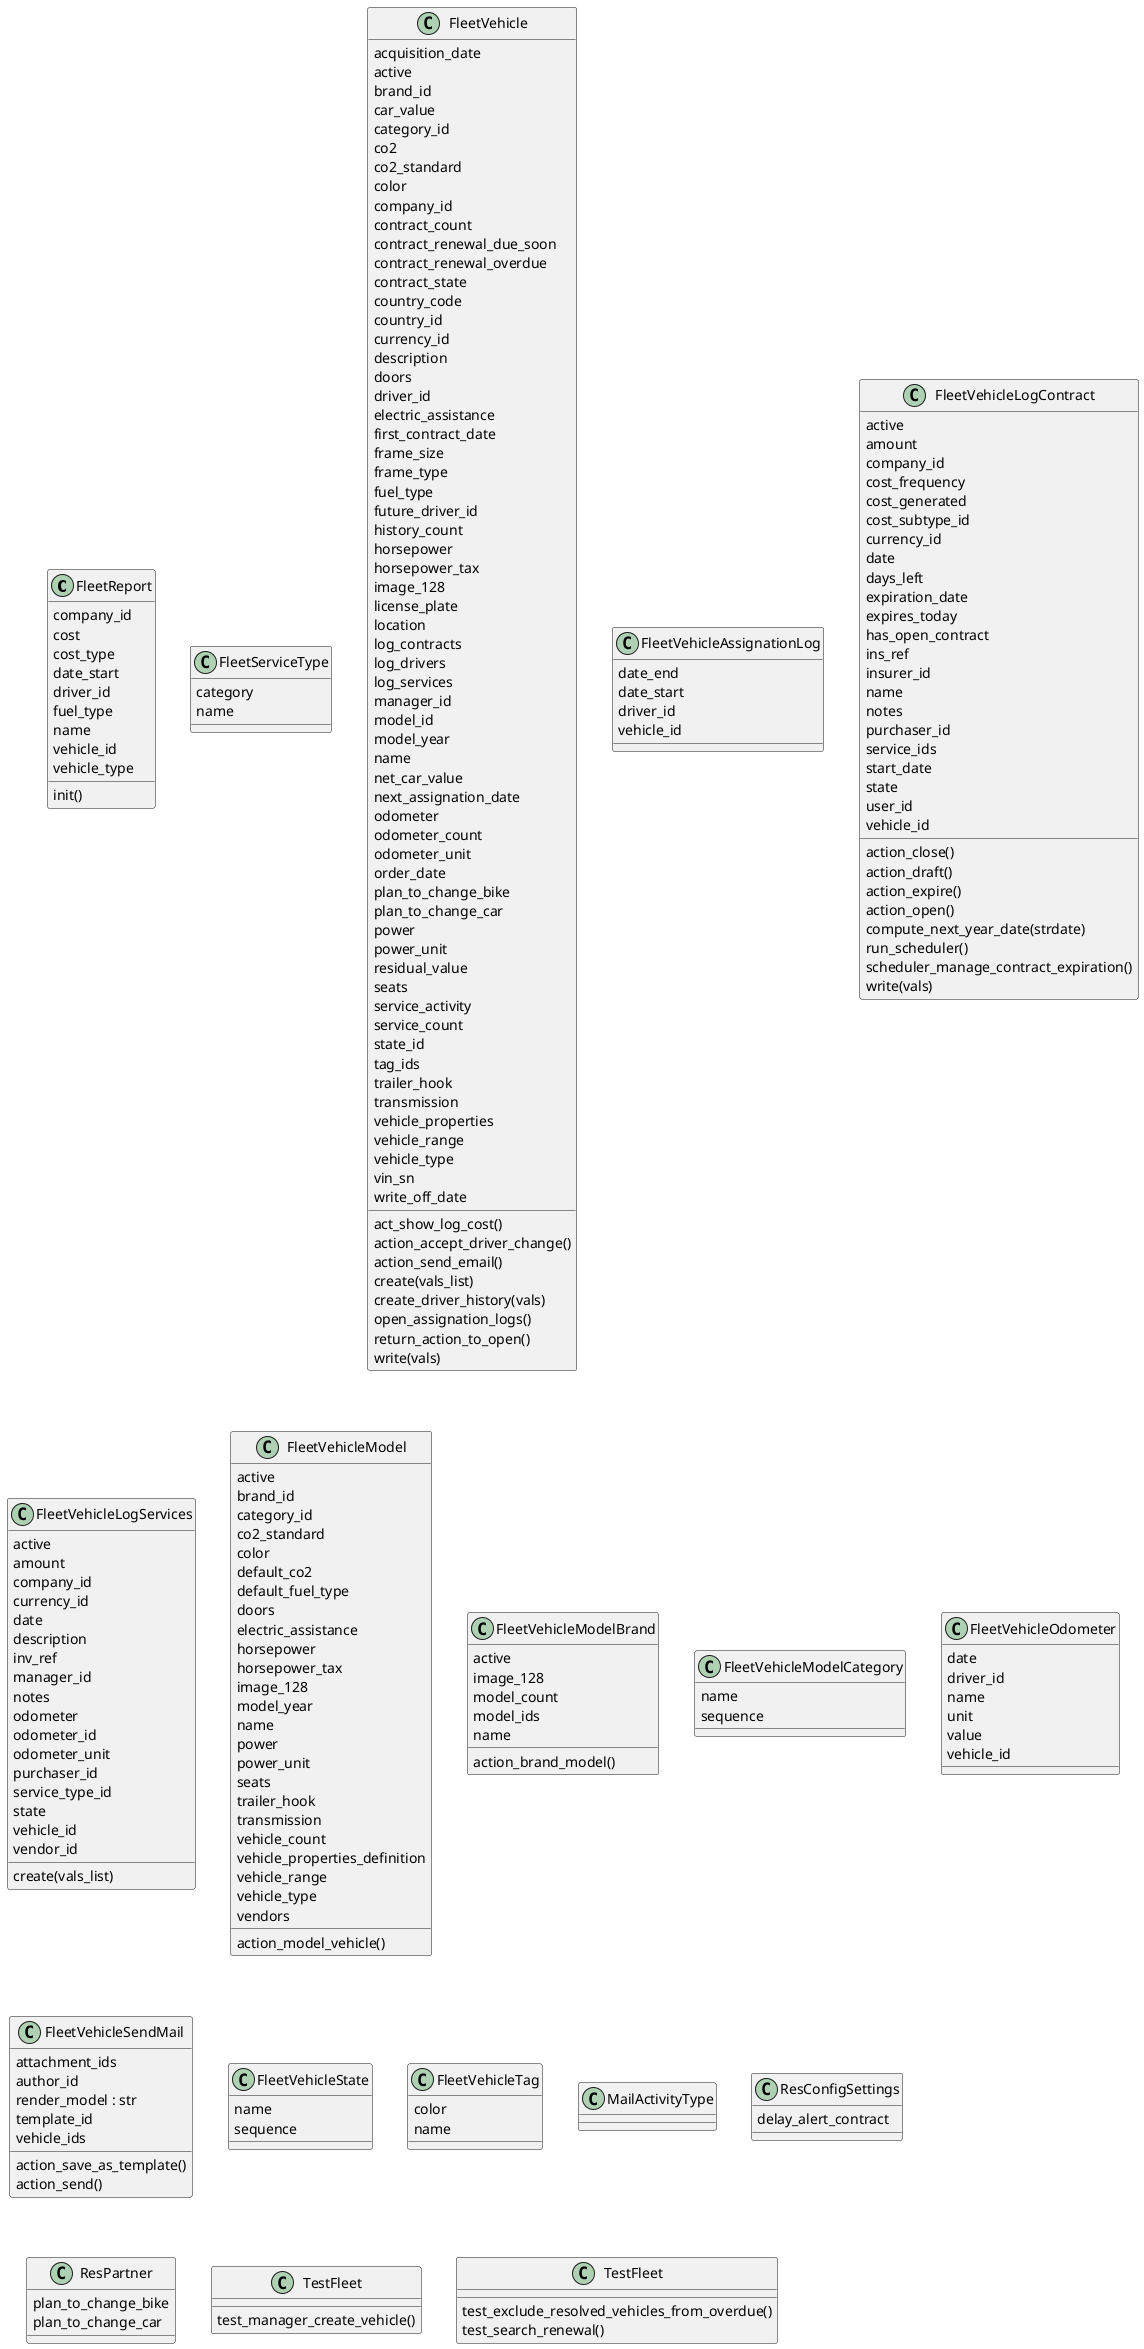 @startuml classes_fleet
set namespaceSeparator none
class "FleetReport" as odoo_src.odoo.addons.fleet.report.fleet_report.FleetReport {
  company_id
  cost
  cost_type
  date_start
  driver_id
  fuel_type
  name
  vehicle_id
  vehicle_type
  init()
}
class "FleetServiceType" as odoo_src.odoo.addons.fleet.models.fleet_service_type.FleetServiceType {
  category
  name
}
class "FleetVehicle" as odoo_src.odoo.addons.fleet.models.fleet_vehicle.FleetVehicle {
  acquisition_date
  active
  brand_id
  car_value
  category_id
  co2
  co2_standard
  color
  company_id
  contract_count
  contract_renewal_due_soon
  contract_renewal_overdue
  contract_state
  country_code
  country_id
  currency_id
  description
  doors
  driver_id
  electric_assistance
  first_contract_date
  frame_size
  frame_type
  fuel_type
  future_driver_id
  history_count
  horsepower
  horsepower_tax
  image_128
  license_plate
  location
  log_contracts
  log_drivers
  log_services
  manager_id
  model_id
  model_year
  name
  net_car_value
  next_assignation_date
  odometer
  odometer_count
  odometer_unit
  order_date
  plan_to_change_bike
  plan_to_change_car
  power
  power_unit
  residual_value
  seats
  service_activity
  service_count
  state_id
  tag_ids
  trailer_hook
  transmission
  vehicle_properties
  vehicle_range
  vehicle_type
  vin_sn
  write_off_date
  act_show_log_cost()
  action_accept_driver_change()
  action_send_email()
  create(vals_list)
  create_driver_history(vals)
  open_assignation_logs()
  return_action_to_open()
  write(vals)
}
class "FleetVehicleAssignationLog" as odoo_src.odoo.addons.fleet.models.fleet_vehicle_assignation_log.FleetVehicleAssignationLog {
  date_end
  date_start
  driver_id
  vehicle_id
}
class "FleetVehicleLogContract" as odoo_src.odoo.addons.fleet.models.fleet_vehicle_log_contract.FleetVehicleLogContract {
  active
  amount
  company_id
  cost_frequency
  cost_generated
  cost_subtype_id
  currency_id
  date
  days_left
  expiration_date
  expires_today
  has_open_contract
  ins_ref
  insurer_id
  name
  notes
  purchaser_id
  service_ids
  start_date
  state
  user_id
  vehicle_id
  action_close()
  action_draft()
  action_expire()
  action_open()
  compute_next_year_date(strdate)
  run_scheduler()
  scheduler_manage_contract_expiration()
  write(vals)
}
class "FleetVehicleLogServices" as odoo_src.odoo.addons.fleet.models.fleet_vehicle_log_services.FleetVehicleLogServices {
  active
  amount
  company_id
  currency_id
  date
  description
  inv_ref
  manager_id
  notes
  odometer
  odometer_id
  odometer_unit
  purchaser_id
  service_type_id
  state
  vehicle_id
  vendor_id
  create(vals_list)
}
class "FleetVehicleModel" as odoo_src.odoo.addons.fleet.models.fleet_vehicle_model.FleetVehicleModel {
  active
  brand_id
  category_id
  co2_standard
  color
  default_co2
  default_fuel_type
  doors
  electric_assistance
  horsepower
  horsepower_tax
  image_128
  model_year
  name
  power
  power_unit
  seats
  trailer_hook
  transmission
  vehicle_count
  vehicle_properties_definition
  vehicle_range
  vehicle_type
  vendors
  action_model_vehicle()
}
class "FleetVehicleModelBrand" as odoo_src.odoo.addons.fleet.models.fleet_vehicle_model_brand.FleetVehicleModelBrand {
  active
  image_128
  model_count
  model_ids
  name
  action_brand_model()
}
class "FleetVehicleModelCategory" as odoo_src.odoo.addons.fleet.models.fleet_vehicle_model_category.FleetVehicleModelCategory {
  name
  sequence
}
class "FleetVehicleOdometer" as odoo_src.odoo.addons.fleet.models.fleet_vehicle_odometer.FleetVehicleOdometer {
  date
  driver_id
  name
  unit
  value
  vehicle_id
}
class "FleetVehicleSendMail" as odoo_src.odoo.addons.fleet.wizard.fleet_vehicle_send_mail.FleetVehicleSendMail {
  attachment_ids
  author_id
  render_model : str
  template_id
  vehicle_ids
  action_save_as_template()
  action_send()
}
class "FleetVehicleState" as odoo_src.odoo.addons.fleet.models.fleet_vehicle_state.FleetVehicleState {
  name
  sequence
}
class "FleetVehicleTag" as odoo_src.odoo.addons.fleet.models.fleet_vehicle_tag.FleetVehicleTag {
  color
  name
}
class "MailActivityType" as odoo_src.odoo.addons.fleet.models.mail_activity_type.MailActivityType {
}
class "ResConfigSettings" as odoo_src.odoo.addons.fleet.models.res_config_settings.ResConfigSettings {
  delay_alert_contract
}
class "ResPartner" as odoo_src.odoo.addons.fleet.models.res_partner.ResPartner {
  plan_to_change_bike
  plan_to_change_car
}
class "TestFleet" as odoo_src.odoo.addons.fleet.tests.test_access_rights.TestFleet {
  test_manager_create_vehicle()
}
class "TestFleet" as odoo_src.odoo.addons.fleet.tests.test_overdue.TestFleet {
  test_exclude_resolved_vehicles_from_overdue()
  test_search_renewal()
}
@enduml
